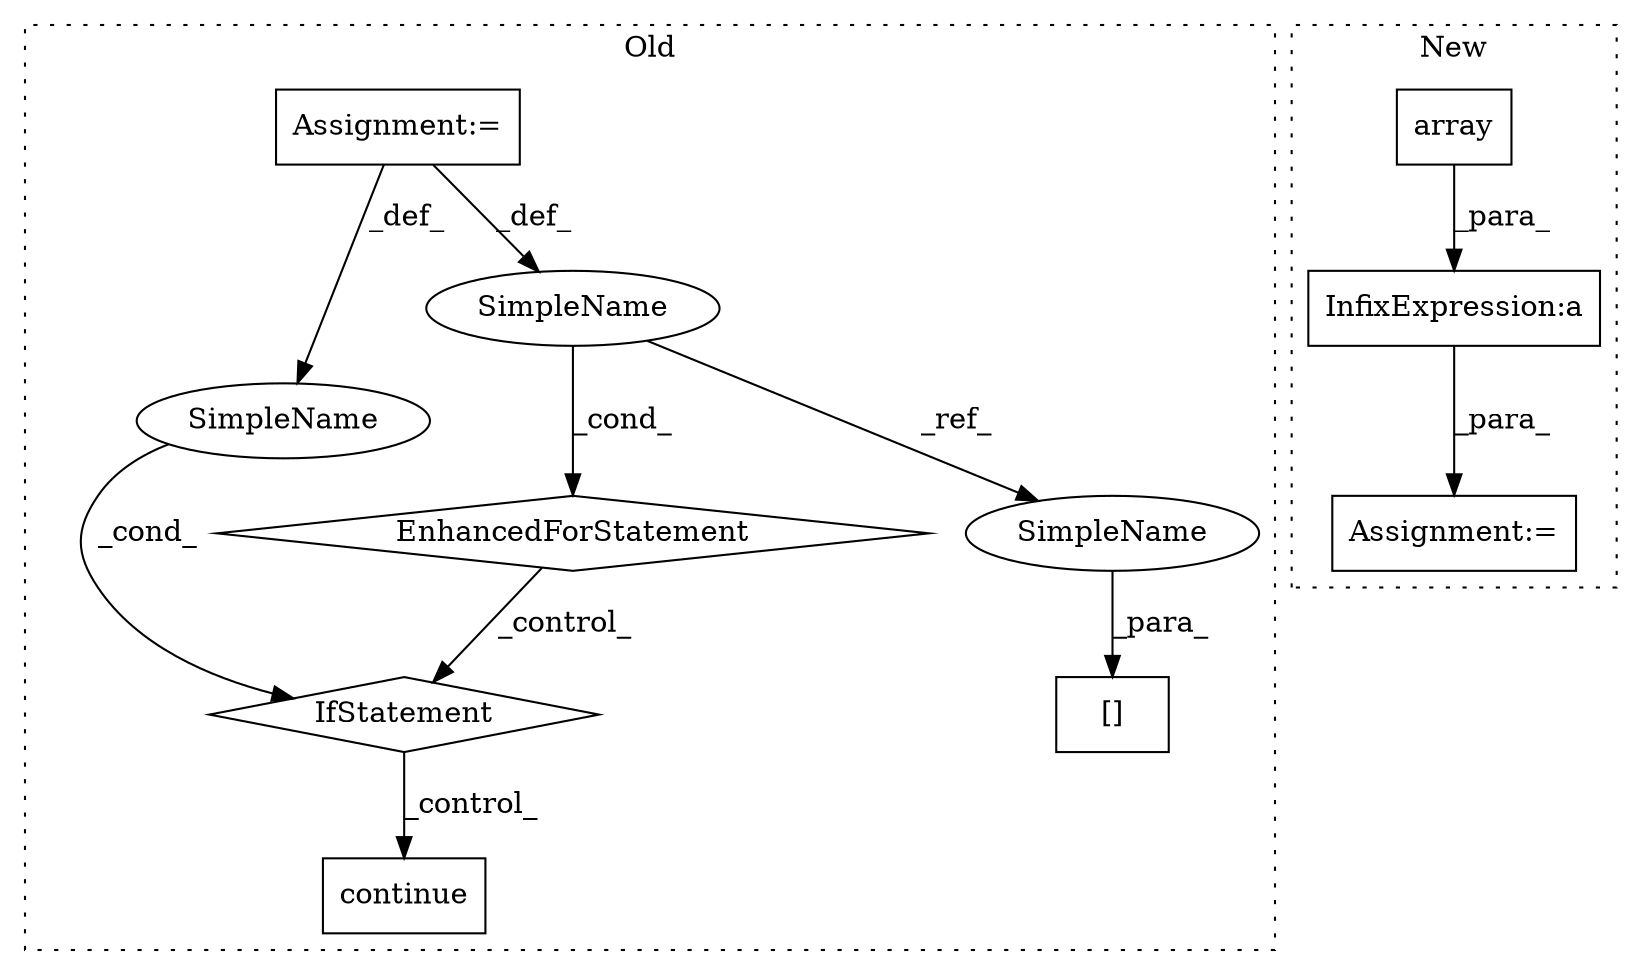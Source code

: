 digraph G {
subgraph cluster0 {
1 [label="continue" a="18" s="3494" l="9" shape="box"];
4 [label="IfStatement" a="25" s="3273,3282" l="4,2" shape="diamond"];
5 [label="SimpleName" a="42" s="" l="" shape="ellipse"];
6 [label="Assignment:=" a="7" s="2956,3045" l="57,2" shape="box"];
7 [label="EnhancedForStatement" a="70" s="2956,3045" l="57,2" shape="diamond"];
8 [label="SimpleName" a="42" s="3017" l="1" shape="ellipse"];
9 [label="[]" a="2" s="3231,3234" l="2,1" shape="box"];
11 [label="SimpleName" a="42" s="3233" l="1" shape="ellipse"];
label = "Old";
style="dotted";
}
subgraph cluster1 {
2 [label="array" a="32" s="2997,3004" l="6,1" shape="box"];
3 [label="Assignment:=" a="7" s="2982" l="1" shape="box"];
10 [label="InfixExpression:a" a="27" s="2987" l="3" shape="box"];
label = "New";
style="dotted";
}
2 -> 10 [label="_para_"];
4 -> 1 [label="_control_"];
5 -> 4 [label="_cond_"];
6 -> 8 [label="_def_"];
6 -> 5 [label="_def_"];
7 -> 4 [label="_control_"];
8 -> 7 [label="_cond_"];
8 -> 11 [label="_ref_"];
10 -> 3 [label="_para_"];
11 -> 9 [label="_para_"];
}